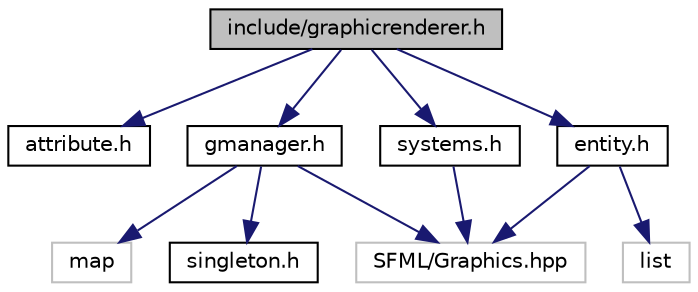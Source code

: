digraph "include/graphicrenderer.h"
{
 // INTERACTIVE_SVG=YES
  edge [fontname="Helvetica",fontsize="10",labelfontname="Helvetica",labelfontsize="10"];
  node [fontname="Helvetica",fontsize="10",shape=record];
  Node0 [label="include/graphicrenderer.h",height=0.2,width=0.4,color="black", fillcolor="grey75", style="filled", fontcolor="black"];
  Node0 -> Node1 [color="midnightblue",fontsize="10",style="solid",fontname="Helvetica"];
  Node1 [label="attribute.h",height=0.2,width=0.4,color="black", fillcolor="white", style="filled",URL="$attribute_8h.html",tooltip="This file contains the definition of `attribute&#39; class which is one the three main classes of the pro..."];
  Node0 -> Node2 [color="midnightblue",fontsize="10",style="solid",fontname="Helvetica"];
  Node2 [label="gmanager.h",height=0.2,width=0.4,color="black", fillcolor="white", style="filled",URL="$gmanager_8h.html",tooltip="Defines the class `gmanager&#39; which manages all the graphical ressources for the project. "];
  Node2 -> Node3 [color="midnightblue",fontsize="10",style="solid",fontname="Helvetica"];
  Node3 [label="SFML/Graphics.hpp",height=0.2,width=0.4,color="grey75", fillcolor="white", style="filled"];
  Node2 -> Node4 [color="midnightblue",fontsize="10",style="solid",fontname="Helvetica"];
  Node4 [label="map",height=0.2,width=0.4,color="grey75", fillcolor="white", style="filled"];
  Node2 -> Node5 [color="midnightblue",fontsize="10",style="solid",fontname="Helvetica"];
  Node5 [label="singleton.h",height=0.2,width=0.4,color="black", fillcolor="white", style="filled",URL="$singleton_8h.html",tooltip="Contains the implementation of the class singleton. "];
  Node0 -> Node6 [color="midnightblue",fontsize="10",style="solid",fontname="Helvetica"];
  Node6 [label="entity.h",height=0.2,width=0.4,color="black", fillcolor="white", style="filled",URL="$entity_8h.html",tooltip="File where the class `entity&#39; is defined. It is one of the three main classes of the engine..."];
  Node6 -> Node7 [color="midnightblue",fontsize="10",style="solid",fontname="Helvetica"];
  Node7 [label="list",height=0.2,width=0.4,color="grey75", fillcolor="white", style="filled"];
  Node6 -> Node3 [color="midnightblue",fontsize="10",style="solid",fontname="Helvetica"];
  Node0 -> Node8 [color="midnightblue",fontsize="10",style="solid",fontname="Helvetica"];
  Node8 [label="systems.h",height=0.2,width=0.4,color="black", fillcolor="white", style="filled",URL="$systems_8h_source.html"];
  Node8 -> Node3 [color="midnightblue",fontsize="10",style="solid",fontname="Helvetica"];
}
